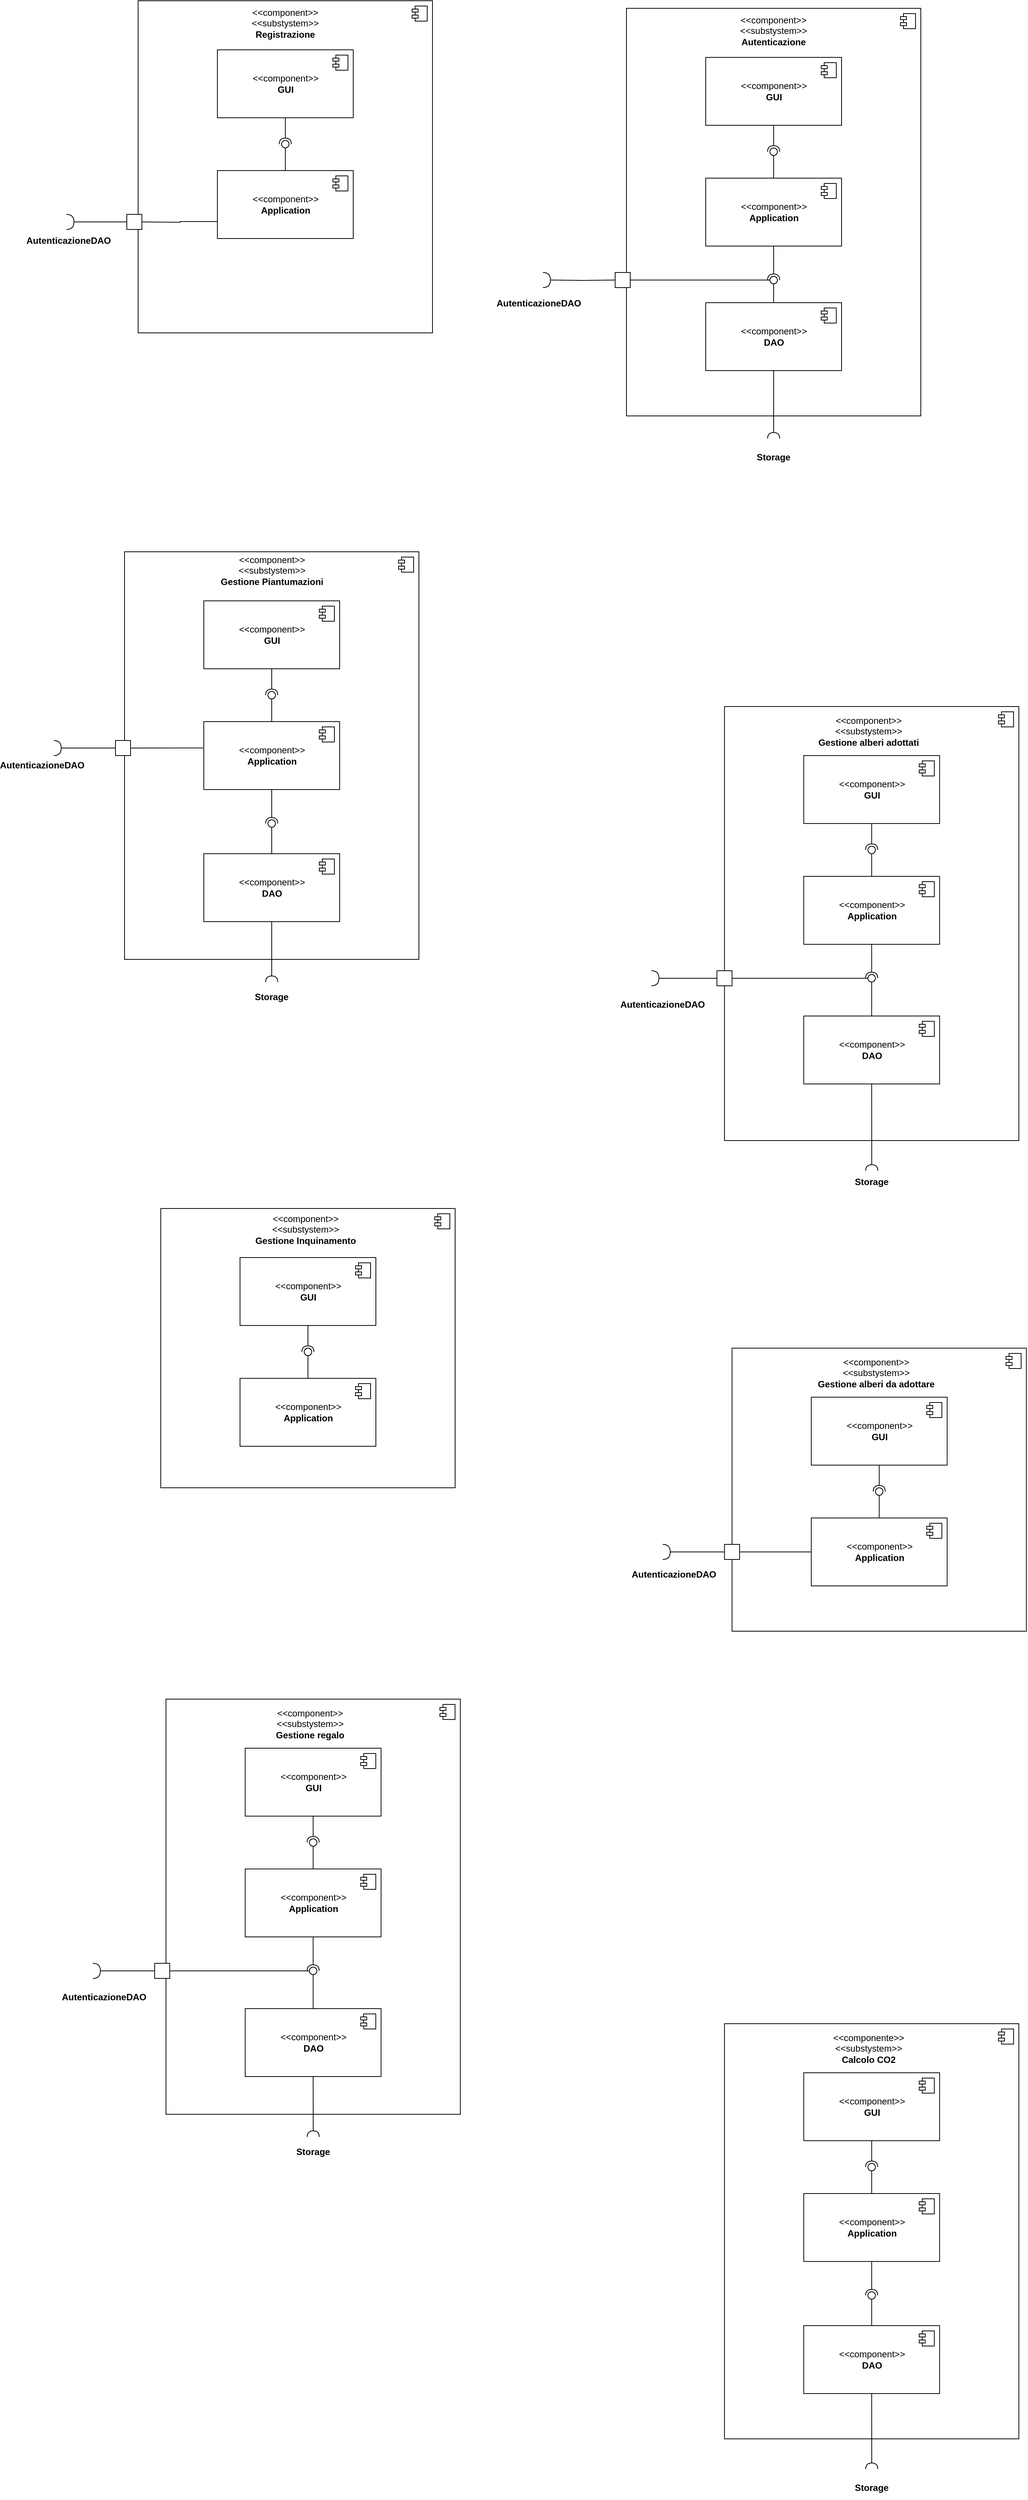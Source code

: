 <mxfile version="20.6.0" type="device"><diagram id="jRHKDN_sa1RsxJFxWBkR" name="Pagina-1"><mxGraphModel dx="1449" dy="712" grid="1" gridSize="10" guides="1" tooltips="1" connect="1" arrows="1" fold="1" page="1" pageScale="1" pageWidth="2000" pageHeight="2000" math="0" shadow="0"><root><mxCell id="0"/><mxCell id="1" parent="0"/><mxCell id="9nri_1EMAzKBlqPAr57F-22" value="" style="html=1;dropTarget=0;" parent="1" vertex="1"><mxGeometry x="610" y="190" width="390" height="440" as="geometry"/></mxCell><mxCell id="9nri_1EMAzKBlqPAr57F-23" value="" style="shape=module;jettyWidth=8;jettyHeight=4;" parent="9nri_1EMAzKBlqPAr57F-22" vertex="1"><mxGeometry x="1" width="20" height="20" relative="1" as="geometry"><mxPoint x="-27" y="7" as="offset"/></mxGeometry></mxCell><mxCell id="9nri_1EMAzKBlqPAr57F-13" value="&amp;lt;&amp;lt;component&amp;gt;&amp;gt;&lt;br&gt;&lt;b&gt;GUI&lt;/b&gt;" style="html=1;dropTarget=0;" parent="1" vertex="1"><mxGeometry x="715" y="255" width="180" height="90" as="geometry"/></mxCell><mxCell id="9nri_1EMAzKBlqPAr57F-14" value="" style="shape=module;jettyWidth=8;jettyHeight=4;" parent="9nri_1EMAzKBlqPAr57F-13" vertex="1"><mxGeometry x="1" width="20" height="20" relative="1" as="geometry"><mxPoint x="-27" y="7" as="offset"/></mxGeometry></mxCell><mxCell id="9nri_1EMAzKBlqPAr57F-45" style="edgeStyle=orthogonalEdgeStyle;rounded=0;orthogonalLoop=1;jettySize=auto;html=1;exitX=0;exitY=0.75;exitDx=0;exitDy=0;endArrow=none;endFill=0;" parent="1" source="9nri_1EMAzKBlqPAr57F-15" edge="1"><mxGeometry relative="1" as="geometry"><mxPoint x="615" y="483" as="targetPoint"/></mxGeometry></mxCell><mxCell id="9nri_1EMAzKBlqPAr57F-15" value="&amp;lt;&amp;lt;component&amp;gt;&amp;gt;&lt;br&gt;&lt;b&gt;Application&lt;/b&gt;" style="html=1;dropTarget=0;" parent="1" vertex="1"><mxGeometry x="715" y="415" width="180" height="90" as="geometry"/></mxCell><mxCell id="9nri_1EMAzKBlqPAr57F-16" value="" style="shape=module;jettyWidth=8;jettyHeight=4;" parent="9nri_1EMAzKBlqPAr57F-15" vertex="1"><mxGeometry x="1" width="20" height="20" relative="1" as="geometry"><mxPoint x="-27" y="7" as="offset"/></mxGeometry></mxCell><mxCell id="9nri_1EMAzKBlqPAr57F-24" value="&amp;lt;&amp;lt;component&amp;gt;&amp;gt;&lt;br&gt;&amp;lt;&amp;lt;substystem&amp;gt;&amp;gt;&lt;br&gt;&lt;b&gt;Registrazione&lt;/b&gt;" style="text;html=1;strokeColor=none;fillColor=none;align=center;verticalAlign=middle;whiteSpace=wrap;rounded=0;" parent="1" vertex="1"><mxGeometry x="775" y="205" width="60" height="30" as="geometry"/></mxCell><mxCell id="9nri_1EMAzKBlqPAr57F-39" value="" style="rounded=0;orthogonalLoop=1;jettySize=auto;html=1;endArrow=none;endFill=0;sketch=0;sourcePerimeterSpacing=0;targetPerimeterSpacing=0;exitX=0.5;exitY=0;exitDx=0;exitDy=0;" parent="1" source="9nri_1EMAzKBlqPAr57F-15" target="9nri_1EMAzKBlqPAr57F-41" edge="1"><mxGeometry relative="1" as="geometry"><mxPoint x="785" y="380" as="sourcePoint"/></mxGeometry></mxCell><mxCell id="9nri_1EMAzKBlqPAr57F-40" value="" style="rounded=0;orthogonalLoop=1;jettySize=auto;html=1;endArrow=halfCircle;endFill=0;entryX=0.5;entryY=0.5;endSize=6;strokeWidth=1;sketch=0;exitX=0.5;exitY=1;exitDx=0;exitDy=0;" parent="1" source="9nri_1EMAzKBlqPAr57F-13" target="9nri_1EMAzKBlqPAr57F-41" edge="1"><mxGeometry relative="1" as="geometry"><mxPoint x="825" y="380" as="sourcePoint"/></mxGeometry></mxCell><mxCell id="9nri_1EMAzKBlqPAr57F-41" value="" style="ellipse;whiteSpace=wrap;html=1;align=center;aspect=fixed;resizable=0;points=[];outlineConnect=0;sketch=0;" parent="1" vertex="1"><mxGeometry x="800" y="375" width="10" height="10" as="geometry"/></mxCell><mxCell id="9nri_1EMAzKBlqPAr57F-46" value="" style="whiteSpace=wrap;html=1;aspect=fixed;" parent="1" vertex="1"><mxGeometry x="595" y="473" width="20" height="20" as="geometry"/></mxCell><mxCell id="9nri_1EMAzKBlqPAr57F-48" style="edgeStyle=orthogonalEdgeStyle;rounded=0;orthogonalLoop=1;jettySize=auto;html=1;exitX=1;exitY=0.5;exitDx=0;exitDy=0;exitPerimeter=0;entryX=0;entryY=0.5;entryDx=0;entryDy=0;endArrow=none;endFill=0;" parent="1" source="9nri_1EMAzKBlqPAr57F-47" target="9nri_1EMAzKBlqPAr57F-46" edge="1"><mxGeometry relative="1" as="geometry"/></mxCell><mxCell id="9nri_1EMAzKBlqPAr57F-47" value="" style="shape=requiredInterface;html=1;verticalLabelPosition=bottom;sketch=0;" parent="1" vertex="1"><mxGeometry x="515" y="473" width="10" height="20" as="geometry"/></mxCell><mxCell id="9nri_1EMAzKBlqPAr57F-49" value="&lt;b&gt;AutenticazioneDAO&lt;/b&gt;" style="text;html=1;strokeColor=none;fillColor=none;align=center;verticalAlign=middle;whiteSpace=wrap;rounded=0;" parent="1" vertex="1"><mxGeometry x="503" y="493" width="30" height="30" as="geometry"/></mxCell><mxCell id="9nri_1EMAzKBlqPAr57F-50" value="" style="html=1;dropTarget=0;" parent="1" vertex="1"><mxGeometry x="1257" y="200" width="390" height="540" as="geometry"/></mxCell><mxCell id="9nri_1EMAzKBlqPAr57F-51" value="" style="shape=module;jettyWidth=8;jettyHeight=4;" parent="9nri_1EMAzKBlqPAr57F-50" vertex="1"><mxGeometry x="1" width="20" height="20" relative="1" as="geometry"><mxPoint x="-27" y="7" as="offset"/></mxGeometry></mxCell><mxCell id="9nri_1EMAzKBlqPAr57F-52" value="&amp;lt;&amp;lt;component&amp;gt;&amp;gt;&lt;br&gt;&lt;b&gt;GUI&lt;/b&gt;" style="html=1;dropTarget=0;" parent="1" vertex="1"><mxGeometry x="1362" y="265" width="180" height="90" as="geometry"/></mxCell><mxCell id="9nri_1EMAzKBlqPAr57F-53" value="" style="shape=module;jettyWidth=8;jettyHeight=4;" parent="9nri_1EMAzKBlqPAr57F-52" vertex="1"><mxGeometry x="1" width="20" height="20" relative="1" as="geometry"><mxPoint x="-27" y="7" as="offset"/></mxGeometry></mxCell><mxCell id="9nri_1EMAzKBlqPAr57F-55" value="&amp;lt;&amp;lt;component&amp;gt;&amp;gt;&lt;br&gt;&lt;b&gt;Application&lt;/b&gt;" style="html=1;dropTarget=0;" parent="1" vertex="1"><mxGeometry x="1362" y="425" width="180" height="90" as="geometry"/></mxCell><mxCell id="9nri_1EMAzKBlqPAr57F-56" value="" style="shape=module;jettyWidth=8;jettyHeight=4;" parent="9nri_1EMAzKBlqPAr57F-55" vertex="1"><mxGeometry x="1" width="20" height="20" relative="1" as="geometry"><mxPoint x="-27" y="7" as="offset"/></mxGeometry></mxCell><mxCell id="9nri_1EMAzKBlqPAr57F-59" value="&amp;lt;&amp;lt;component&amp;gt;&amp;gt;&lt;br&gt;&amp;lt;&amp;lt;substystem&amp;gt;&amp;gt;&lt;br&gt;&lt;b&gt;Autenticazione&lt;/b&gt;" style="text;html=1;strokeColor=none;fillColor=none;align=center;verticalAlign=middle;whiteSpace=wrap;rounded=0;" parent="1" vertex="1"><mxGeometry x="1422" y="215" width="60" height="30" as="geometry"/></mxCell><mxCell id="9nri_1EMAzKBlqPAr57F-60" value="" style="rounded=0;orthogonalLoop=1;jettySize=auto;html=1;endArrow=none;endFill=0;sketch=0;sourcePerimeterSpacing=0;targetPerimeterSpacing=0;exitX=0.5;exitY=0;exitDx=0;exitDy=0;" parent="1" source="9nri_1EMAzKBlqPAr57F-55" target="9nri_1EMAzKBlqPAr57F-62" edge="1"><mxGeometry relative="1" as="geometry"><mxPoint x="1432" y="390" as="sourcePoint"/></mxGeometry></mxCell><mxCell id="9nri_1EMAzKBlqPAr57F-61" value="" style="rounded=0;orthogonalLoop=1;jettySize=auto;html=1;endArrow=halfCircle;endFill=0;entryX=0.5;entryY=0.5;endSize=6;strokeWidth=1;sketch=0;exitX=0.5;exitY=1;exitDx=0;exitDy=0;" parent="1" source="9nri_1EMAzKBlqPAr57F-52" target="9nri_1EMAzKBlqPAr57F-62" edge="1"><mxGeometry relative="1" as="geometry"><mxPoint x="1472" y="390" as="sourcePoint"/></mxGeometry></mxCell><mxCell id="9nri_1EMAzKBlqPAr57F-62" value="" style="ellipse;whiteSpace=wrap;html=1;align=center;aspect=fixed;resizable=0;points=[];outlineConnect=0;sketch=0;" parent="1" vertex="1"><mxGeometry x="1447" y="385" width="10" height="10" as="geometry"/></mxCell><mxCell id="9nri_1EMAzKBlqPAr57F-63" value="" style="rounded=0;orthogonalLoop=1;jettySize=auto;html=1;endArrow=none;endFill=0;sketch=0;sourcePerimeterSpacing=0;targetPerimeterSpacing=0;exitX=0.5;exitY=0;exitDx=0;exitDy=0;" parent="1" target="9nri_1EMAzKBlqPAr57F-65" edge="1"><mxGeometry relative="1" as="geometry"><mxPoint x="1452" y="595" as="sourcePoint"/></mxGeometry></mxCell><mxCell id="9nri_1EMAzKBlqPAr57F-64" value="" style="rounded=0;orthogonalLoop=1;jettySize=auto;html=1;endArrow=halfCircle;endFill=0;entryX=0.5;entryY=0.5;endSize=6;strokeWidth=1;sketch=0;exitX=0.5;exitY=1;exitDx=0;exitDy=0;" parent="1" source="9nri_1EMAzKBlqPAr57F-55" target="9nri_1EMAzKBlqPAr57F-65" edge="1"><mxGeometry relative="1" as="geometry"><mxPoint x="1472" y="560" as="sourcePoint"/></mxGeometry></mxCell><mxCell id="9nri_1EMAzKBlqPAr57F-66" value="" style="whiteSpace=wrap;html=1;aspect=fixed;" parent="1" vertex="1"><mxGeometry x="1242" y="550" width="20" height="20" as="geometry"/></mxCell><mxCell id="9nri_1EMAzKBlqPAr57F-67" style="edgeStyle=orthogonalEdgeStyle;rounded=0;orthogonalLoop=1;jettySize=auto;html=1;exitX=1;exitY=0.5;exitDx=0;exitDy=0;entryX=0;entryY=0.5;entryDx=0;entryDy=0;endArrow=none;endFill=0;" parent="1" target="9nri_1EMAzKBlqPAr57F-66" edge="1"><mxGeometry relative="1" as="geometry"><mxPoint x="1156.25" y="560" as="sourcePoint"/></mxGeometry></mxCell><mxCell id="9nri_1EMAzKBlqPAr57F-69" value="&lt;b&gt;AutenticazioneDAO&lt;/b&gt;" style="text;html=1;strokeColor=none;fillColor=none;align=center;verticalAlign=middle;whiteSpace=wrap;rounded=0;" parent="1" vertex="1"><mxGeometry x="1126.25" y="576.25" width="30" height="30" as="geometry"/></mxCell><mxCell id="9nri_1EMAzKBlqPAr57F-110" value="&amp;lt;&amp;lt;component&amp;gt;&amp;gt;&lt;br&gt;&lt;b&gt;DAO&lt;/b&gt;" style="html=1;dropTarget=0;" parent="1" vertex="1"><mxGeometry x="1362" y="590" width="180" height="90" as="geometry"/></mxCell><mxCell id="9nri_1EMAzKBlqPAr57F-111" value="" style="shape=module;jettyWidth=8;jettyHeight=4;" parent="9nri_1EMAzKBlqPAr57F-110" vertex="1"><mxGeometry x="1" width="20" height="20" relative="1" as="geometry"><mxPoint x="-27" y="7" as="offset"/></mxGeometry></mxCell><mxCell id="9nri_1EMAzKBlqPAr57F-120" value="" style="endArrow=none;html=1;rounded=0;exitX=1;exitY=0.5;exitDx=0;exitDy=0;" parent="1" source="9nri_1EMAzKBlqPAr57F-66" edge="1"><mxGeometry width="50" height="50" relative="1" as="geometry"><mxPoint x="1320" y="600" as="sourcePoint"/><mxPoint x="1450" y="560" as="targetPoint"/></mxGeometry></mxCell><mxCell id="9nri_1EMAzKBlqPAr57F-65" value="" style="ellipse;whiteSpace=wrap;html=1;align=center;aspect=fixed;resizable=0;points=[];outlineConnect=0;sketch=0;" parent="1" vertex="1"><mxGeometry x="1447" y="555" width="10" height="10" as="geometry"/></mxCell><mxCell id="9nri_1EMAzKBlqPAr57F-125" value="" style="rounded=0;orthogonalLoop=1;jettySize=auto;html=1;endArrow=halfCircle;endFill=0;endSize=6;strokeWidth=1;sketch=0;exitX=0.5;exitY=1;exitDx=0;exitDy=0;" parent="1" source="9nri_1EMAzKBlqPAr57F-110" edge="1"><mxGeometry relative="1" as="geometry"><mxPoint x="1457" y="960" as="sourcePoint"/><mxPoint x="1452" y="770" as="targetPoint"/></mxGeometry></mxCell><mxCell id="9nri_1EMAzKBlqPAr57F-127" value="&lt;b&gt;Storage&lt;/b&gt;" style="text;html=1;strokeColor=none;fillColor=none;align=center;verticalAlign=middle;whiteSpace=wrap;rounded=0;" parent="1" vertex="1"><mxGeometry x="1422" y="780" width="60" height="30" as="geometry"/></mxCell><mxCell id="9nri_1EMAzKBlqPAr57F-149" value="" style="html=1;dropTarget=0;" parent="1" vertex="1"><mxGeometry x="592" y="920" width="390" height="540" as="geometry"/></mxCell><mxCell id="9nri_1EMAzKBlqPAr57F-150" value="" style="shape=module;jettyWidth=8;jettyHeight=4;" parent="9nri_1EMAzKBlqPAr57F-149" vertex="1"><mxGeometry x="1" width="20" height="20" relative="1" as="geometry"><mxPoint x="-27" y="7" as="offset"/></mxGeometry></mxCell><mxCell id="9nri_1EMAzKBlqPAr57F-151" value="&amp;lt;&amp;lt;component&amp;gt;&amp;gt;&lt;br&gt;&lt;b&gt;GUI&lt;/b&gt;" style="html=1;dropTarget=0;" parent="1" vertex="1"><mxGeometry x="697" y="985" width="180" height="90" as="geometry"/></mxCell><mxCell id="9nri_1EMAzKBlqPAr57F-152" value="" style="shape=module;jettyWidth=8;jettyHeight=4;" parent="9nri_1EMAzKBlqPAr57F-151" vertex="1"><mxGeometry x="1" width="20" height="20" relative="1" as="geometry"><mxPoint x="-27" y="7" as="offset"/></mxGeometry></mxCell><mxCell id="9nri_1EMAzKBlqPAr57F-153" value="&amp;lt;&amp;lt;component&amp;gt;&amp;gt;&lt;br&gt;&lt;b&gt;Application&lt;/b&gt;" style="html=1;dropTarget=0;" parent="1" vertex="1"><mxGeometry x="697" y="1145" width="180" height="90" as="geometry"/></mxCell><mxCell id="9nri_1EMAzKBlqPAr57F-154" value="" style="shape=module;jettyWidth=8;jettyHeight=4;" parent="9nri_1EMAzKBlqPAr57F-153" vertex="1"><mxGeometry x="1" width="20" height="20" relative="1" as="geometry"><mxPoint x="-27" y="7" as="offset"/></mxGeometry></mxCell><mxCell id="9nri_1EMAzKBlqPAr57F-157" value="&amp;lt;&amp;lt;component&amp;gt;&amp;gt;&lt;br&gt;&amp;lt;&amp;lt;substystem&amp;gt;&amp;gt;&lt;br&gt;&lt;b&gt;Gestione Piantumazioni&lt;/b&gt;" style="text;html=1;strokeColor=none;fillColor=none;align=center;verticalAlign=middle;whiteSpace=wrap;rounded=0;" parent="1" vertex="1"><mxGeometry x="710.5" y="930" width="153" height="30" as="geometry"/></mxCell><mxCell id="9nri_1EMAzKBlqPAr57F-158" value="" style="rounded=0;orthogonalLoop=1;jettySize=auto;html=1;endArrow=none;endFill=0;sketch=0;sourcePerimeterSpacing=0;targetPerimeterSpacing=0;exitX=0.5;exitY=0;exitDx=0;exitDy=0;" parent="1" source="9nri_1EMAzKBlqPAr57F-153" target="9nri_1EMAzKBlqPAr57F-160" edge="1"><mxGeometry relative="1" as="geometry"><mxPoint x="767" y="1110" as="sourcePoint"/></mxGeometry></mxCell><mxCell id="9nri_1EMAzKBlqPAr57F-159" value="" style="rounded=0;orthogonalLoop=1;jettySize=auto;html=1;endArrow=halfCircle;endFill=0;entryX=0.5;entryY=0.5;endSize=6;strokeWidth=1;sketch=0;exitX=0.5;exitY=1;exitDx=0;exitDy=0;" parent="1" source="9nri_1EMAzKBlqPAr57F-151" target="9nri_1EMAzKBlqPAr57F-160" edge="1"><mxGeometry relative="1" as="geometry"><mxPoint x="807" y="1110" as="sourcePoint"/></mxGeometry></mxCell><mxCell id="9nri_1EMAzKBlqPAr57F-160" value="" style="ellipse;whiteSpace=wrap;html=1;align=center;aspect=fixed;resizable=0;points=[];outlineConnect=0;sketch=0;" parent="1" vertex="1"><mxGeometry x="782" y="1105" width="10" height="10" as="geometry"/></mxCell><mxCell id="9nri_1EMAzKBlqPAr57F-161" value="" style="rounded=0;orthogonalLoop=1;jettySize=auto;html=1;endArrow=none;endFill=0;sketch=0;sourcePerimeterSpacing=0;targetPerimeterSpacing=0;exitX=0.5;exitY=0;exitDx=0;exitDy=0;" parent="1" source="9nri_1EMAzKBlqPAr57F-166" target="9nri_1EMAzKBlqPAr57F-173" edge="1"><mxGeometry relative="1" as="geometry"><mxPoint x="787" y="1315" as="sourcePoint"/></mxGeometry></mxCell><mxCell id="9nri_1EMAzKBlqPAr57F-162" value="" style="rounded=0;orthogonalLoop=1;jettySize=auto;html=1;endArrow=halfCircle;endFill=0;entryX=0.5;entryY=0.5;endSize=6;strokeWidth=1;sketch=0;exitX=0.5;exitY=1;exitDx=0;exitDy=0;" parent="1" source="9nri_1EMAzKBlqPAr57F-153" target="9nri_1EMAzKBlqPAr57F-173" edge="1"><mxGeometry relative="1" as="geometry"><mxPoint x="807" y="1280" as="sourcePoint"/><Array as="points"><mxPoint x="787" y="1270"/></Array></mxGeometry></mxCell><mxCell id="9nri_1EMAzKBlqPAr57F-163" value="" style="whiteSpace=wrap;html=1;aspect=fixed;" parent="1" vertex="1"><mxGeometry x="580" y="1170" width="20" height="20" as="geometry"/></mxCell><mxCell id="9nri_1EMAzKBlqPAr57F-165" value="&lt;b&gt;AutenticazioneDAO&lt;/b&gt;" style="text;html=1;strokeColor=none;fillColor=none;align=center;verticalAlign=middle;whiteSpace=wrap;rounded=0;" parent="1" vertex="1"><mxGeometry x="468.13" y="1188.12" width="30" height="30" as="geometry"/></mxCell><mxCell id="9nri_1EMAzKBlqPAr57F-166" value="&amp;lt;&amp;lt;component&amp;gt;&amp;gt;&lt;br&gt;&lt;b&gt;DAO&lt;/b&gt;" style="html=1;dropTarget=0;" parent="1" vertex="1"><mxGeometry x="697" y="1320" width="180" height="90" as="geometry"/></mxCell><mxCell id="9nri_1EMAzKBlqPAr57F-167" value="" style="shape=module;jettyWidth=8;jettyHeight=4;" parent="9nri_1EMAzKBlqPAr57F-166" vertex="1"><mxGeometry x="1" width="20" height="20" relative="1" as="geometry"><mxPoint x="-27" y="7" as="offset"/></mxGeometry></mxCell><mxCell id="9nri_1EMAzKBlqPAr57F-172" value="" style="endArrow=none;html=1;rounded=0;exitX=1;exitY=0.5;exitDx=0;exitDy=0;entryX=-0.005;entryY=0.387;entryDx=0;entryDy=0;entryPerimeter=0;" parent="1" source="9nri_1EMAzKBlqPAr57F-163" target="9nri_1EMAzKBlqPAr57F-153" edge="1"><mxGeometry width="50" height="50" relative="1" as="geometry"><mxPoint x="655" y="1320" as="sourcePoint"/><mxPoint x="690" y="1180" as="targetPoint"/></mxGeometry></mxCell><mxCell id="9nri_1EMAzKBlqPAr57F-173" value="" style="ellipse;whiteSpace=wrap;html=1;align=center;aspect=fixed;resizable=0;points=[];outlineConnect=0;sketch=0;" parent="1" vertex="1"><mxGeometry x="782" y="1275" width="10" height="10" as="geometry"/></mxCell><mxCell id="U6Eb1GQtCSdpU5AHk_JY-3" value="" style="rounded=0;orthogonalLoop=1;jettySize=auto;html=1;endArrow=halfCircle;endFill=0;endSize=6;strokeWidth=1;sketch=0;exitX=0.5;exitY=1;exitDx=0;exitDy=0;" parent="1" edge="1" source="9nri_1EMAzKBlqPAr57F-166"><mxGeometry relative="1" as="geometry"><mxPoint x="787" y="1640" as="sourcePoint"/><mxPoint x="787" y="1490" as="targetPoint"/></mxGeometry></mxCell><mxCell id="U6Eb1GQtCSdpU5AHk_JY-4" value="&lt;b&gt;Storage&lt;/b&gt;" style="text;html=1;strokeColor=none;fillColor=none;align=center;verticalAlign=middle;whiteSpace=wrap;rounded=0;" parent="1" vertex="1"><mxGeometry x="757" y="1495" width="60" height="30" as="geometry"/></mxCell><mxCell id="U6Eb1GQtCSdpU5AHk_JY-34" value="" style="html=1;dropTarget=0;" parent="1" vertex="1"><mxGeometry x="640" y="1790" width="390" height="370" as="geometry"/></mxCell><mxCell id="U6Eb1GQtCSdpU5AHk_JY-35" value="" style="shape=module;jettyWidth=8;jettyHeight=4;" parent="U6Eb1GQtCSdpU5AHk_JY-34" vertex="1"><mxGeometry x="1" width="20" height="20" relative="1" as="geometry"><mxPoint x="-27" y="7" as="offset"/></mxGeometry></mxCell><mxCell id="U6Eb1GQtCSdpU5AHk_JY-36" value="&amp;lt;&amp;lt;component&amp;gt;&amp;gt;&lt;br&gt;&lt;b&gt;GUI&lt;/b&gt;" style="html=1;dropTarget=0;" parent="1" vertex="1"><mxGeometry x="745" y="1855" width="180" height="90" as="geometry"/></mxCell><mxCell id="U6Eb1GQtCSdpU5AHk_JY-37" value="" style="shape=module;jettyWidth=8;jettyHeight=4;" parent="U6Eb1GQtCSdpU5AHk_JY-36" vertex="1"><mxGeometry x="1" width="20" height="20" relative="1" as="geometry"><mxPoint x="-27" y="7" as="offset"/></mxGeometry></mxCell><mxCell id="U6Eb1GQtCSdpU5AHk_JY-39" value="&amp;lt;&amp;lt;component&amp;gt;&amp;gt;&lt;br&gt;&lt;b&gt;Application&lt;/b&gt;" style="html=1;dropTarget=0;" parent="1" vertex="1"><mxGeometry x="745" y="2015" width="180" height="90" as="geometry"/></mxCell><mxCell id="U6Eb1GQtCSdpU5AHk_JY-40" value="" style="shape=module;jettyWidth=8;jettyHeight=4;" parent="U6Eb1GQtCSdpU5AHk_JY-39" vertex="1"><mxGeometry x="1" width="20" height="20" relative="1" as="geometry"><mxPoint x="-27" y="7" as="offset"/></mxGeometry></mxCell><mxCell id="U6Eb1GQtCSdpU5AHk_JY-43" value="&amp;lt;&amp;lt;component&amp;gt;&amp;gt;&lt;br&gt;&amp;lt;&amp;lt;substystem&amp;gt;&amp;gt;&lt;br&gt;&lt;b&gt;Gestione Inquinamento&lt;/b&gt;" style="text;html=1;strokeColor=none;fillColor=none;align=center;verticalAlign=middle;whiteSpace=wrap;rounded=0;" parent="1" vertex="1"><mxGeometry x="757" y="1805" width="150" height="25" as="geometry"/></mxCell><mxCell id="U6Eb1GQtCSdpU5AHk_JY-44" value="" style="rounded=0;orthogonalLoop=1;jettySize=auto;html=1;endArrow=none;endFill=0;sketch=0;sourcePerimeterSpacing=0;targetPerimeterSpacing=0;exitX=0.5;exitY=0;exitDx=0;exitDy=0;" parent="1" source="U6Eb1GQtCSdpU5AHk_JY-39" target="U6Eb1GQtCSdpU5AHk_JY-46" edge="1"><mxGeometry relative="1" as="geometry"><mxPoint x="815" y="1980" as="sourcePoint"/></mxGeometry></mxCell><mxCell id="U6Eb1GQtCSdpU5AHk_JY-45" value="" style="rounded=0;orthogonalLoop=1;jettySize=auto;html=1;endArrow=halfCircle;endFill=0;entryX=0.5;entryY=0.5;endSize=6;strokeWidth=1;sketch=0;exitX=0.5;exitY=1;exitDx=0;exitDy=0;" parent="1" source="U6Eb1GQtCSdpU5AHk_JY-36" target="U6Eb1GQtCSdpU5AHk_JY-46" edge="1"><mxGeometry relative="1" as="geometry"><mxPoint x="855" y="1980" as="sourcePoint"/></mxGeometry></mxCell><mxCell id="U6Eb1GQtCSdpU5AHk_JY-46" value="" style="ellipse;whiteSpace=wrap;html=1;align=center;aspect=fixed;resizable=0;points=[];outlineConnect=0;sketch=0;" parent="1" vertex="1"><mxGeometry x="830" y="1975" width="10" height="10" as="geometry"/></mxCell><mxCell id="U6Eb1GQtCSdpU5AHk_JY-75" value="" style="html=1;dropTarget=0;" parent="1" vertex="1"><mxGeometry x="1386.87" y="1125" width="390" height="575" as="geometry"/></mxCell><mxCell id="U6Eb1GQtCSdpU5AHk_JY-76" value="" style="shape=module;jettyWidth=8;jettyHeight=4;" parent="U6Eb1GQtCSdpU5AHk_JY-75" vertex="1"><mxGeometry x="1" width="20" height="20" relative="1" as="geometry"><mxPoint x="-27" y="7" as="offset"/></mxGeometry></mxCell><mxCell id="U6Eb1GQtCSdpU5AHk_JY-77" value="&amp;lt;&amp;lt;component&amp;gt;&amp;gt;&lt;br&gt;&lt;b&gt;GUI&lt;/b&gt;" style="html=1;dropTarget=0;" parent="1" vertex="1"><mxGeometry x="1491.87" y="1190" width="180" height="90" as="geometry"/></mxCell><mxCell id="U6Eb1GQtCSdpU5AHk_JY-78" value="" style="shape=module;jettyWidth=8;jettyHeight=4;" parent="U6Eb1GQtCSdpU5AHk_JY-77" vertex="1"><mxGeometry x="1" width="20" height="20" relative="1" as="geometry"><mxPoint x="-27" y="7" as="offset"/></mxGeometry></mxCell><mxCell id="U6Eb1GQtCSdpU5AHk_JY-79" value="&amp;lt;&amp;lt;component&amp;gt;&amp;gt;&lt;br&gt;&lt;b&gt;Application&lt;/b&gt;" style="html=1;dropTarget=0;" parent="1" vertex="1"><mxGeometry x="1491.87" y="1350" width="180" height="90" as="geometry"/></mxCell><mxCell id="U6Eb1GQtCSdpU5AHk_JY-80" value="" style="shape=module;jettyWidth=8;jettyHeight=4;" parent="U6Eb1GQtCSdpU5AHk_JY-79" vertex="1"><mxGeometry x="1" width="20" height="20" relative="1" as="geometry"><mxPoint x="-27" y="7" as="offset"/></mxGeometry></mxCell><mxCell id="U6Eb1GQtCSdpU5AHk_JY-83" value="&amp;lt;&amp;lt;component&amp;gt;&amp;gt;&lt;br&gt;&amp;lt;&amp;lt;substystem&amp;gt;&amp;gt;&lt;br&gt;&lt;b&gt;Gestione alberi adottati&lt;/b&gt;" style="text;html=1;strokeColor=none;fillColor=none;align=center;verticalAlign=middle;whiteSpace=wrap;rounded=0;" parent="1" vertex="1"><mxGeometry x="1491.87" y="1145" width="172.25" height="25" as="geometry"/></mxCell><mxCell id="U6Eb1GQtCSdpU5AHk_JY-84" value="" style="rounded=0;orthogonalLoop=1;jettySize=auto;html=1;endArrow=none;endFill=0;sketch=0;sourcePerimeterSpacing=0;targetPerimeterSpacing=0;exitX=0.5;exitY=0;exitDx=0;exitDy=0;" parent="1" source="U6Eb1GQtCSdpU5AHk_JY-79" target="U6Eb1GQtCSdpU5AHk_JY-86" edge="1"><mxGeometry relative="1" as="geometry"><mxPoint x="1561.87" y="1315" as="sourcePoint"/></mxGeometry></mxCell><mxCell id="U6Eb1GQtCSdpU5AHk_JY-85" value="" style="rounded=0;orthogonalLoop=1;jettySize=auto;html=1;endArrow=halfCircle;endFill=0;entryX=0.5;entryY=0.5;endSize=6;strokeWidth=1;sketch=0;exitX=0.5;exitY=1;exitDx=0;exitDy=0;" parent="1" source="U6Eb1GQtCSdpU5AHk_JY-77" target="U6Eb1GQtCSdpU5AHk_JY-86" edge="1"><mxGeometry relative="1" as="geometry"><mxPoint x="1601.87" y="1315" as="sourcePoint"/></mxGeometry></mxCell><mxCell id="U6Eb1GQtCSdpU5AHk_JY-86" value="" style="ellipse;whiteSpace=wrap;html=1;align=center;aspect=fixed;resizable=0;points=[];outlineConnect=0;sketch=0;" parent="1" vertex="1"><mxGeometry x="1576.87" y="1310" width="10" height="10" as="geometry"/></mxCell><mxCell id="U6Eb1GQtCSdpU5AHk_JY-87" value="" style="rounded=0;orthogonalLoop=1;jettySize=auto;html=1;endArrow=none;endFill=0;sketch=0;sourcePerimeterSpacing=0;targetPerimeterSpacing=0;exitX=0.5;exitY=0;exitDx=0;exitDy=0;" parent="1" source="U6Eb1GQtCSdpU5AHk_JY-92" target="U6Eb1GQtCSdpU5AHk_JY-99" edge="1"><mxGeometry relative="1" as="geometry"><mxPoint x="1581.87" y="1520" as="sourcePoint"/></mxGeometry></mxCell><mxCell id="U6Eb1GQtCSdpU5AHk_JY-88" value="" style="rounded=0;orthogonalLoop=1;jettySize=auto;html=1;endArrow=halfCircle;endFill=0;entryX=0.5;entryY=0.5;endSize=6;strokeWidth=1;sketch=0;exitX=0.5;exitY=1;exitDx=0;exitDy=0;" parent="1" source="U6Eb1GQtCSdpU5AHk_JY-79" target="U6Eb1GQtCSdpU5AHk_JY-99" edge="1"><mxGeometry relative="1" as="geometry"><mxPoint x="1601.87" y="1485" as="sourcePoint"/></mxGeometry></mxCell><mxCell id="U6Eb1GQtCSdpU5AHk_JY-89" value="" style="whiteSpace=wrap;html=1;aspect=fixed;" parent="1" vertex="1"><mxGeometry x="1376.87" y="1475" width="20" height="20" as="geometry"/></mxCell><mxCell id="U6Eb1GQtCSdpU5AHk_JY-91" value="&lt;b&gt;AutenticazioneDAO&lt;/b&gt;" style="text;html=1;strokeColor=none;fillColor=none;align=center;verticalAlign=middle;whiteSpace=wrap;rounded=0;" parent="1" vertex="1"><mxGeometry x="1290" y="1505" width="30" height="30" as="geometry"/></mxCell><mxCell id="U6Eb1GQtCSdpU5AHk_JY-92" value="&amp;lt;&amp;lt;component&amp;gt;&amp;gt;&lt;br&gt;&lt;b&gt;DAO&lt;/b&gt;" style="html=1;dropTarget=0;" parent="1" vertex="1"><mxGeometry x="1491.87" y="1535" width="180" height="90" as="geometry"/></mxCell><mxCell id="U6Eb1GQtCSdpU5AHk_JY-93" value="" style="shape=module;jettyWidth=8;jettyHeight=4;" parent="U6Eb1GQtCSdpU5AHk_JY-92" vertex="1"><mxGeometry x="1" width="20" height="20" relative="1" as="geometry"><mxPoint x="-27" y="7" as="offset"/></mxGeometry></mxCell><mxCell id="U6Eb1GQtCSdpU5AHk_JY-98" value="" style="endArrow=none;html=1;rounded=0;exitX=1;exitY=0.5;exitDx=0;exitDy=0;" parent="1" source="U6Eb1GQtCSdpU5AHk_JY-89" edge="1"><mxGeometry width="50" height="50" relative="1" as="geometry"><mxPoint x="1449.87" y="1525" as="sourcePoint"/><mxPoint x="1579.87" y="1485" as="targetPoint"/></mxGeometry></mxCell><mxCell id="U6Eb1GQtCSdpU5AHk_JY-99" value="" style="ellipse;whiteSpace=wrap;html=1;align=center;aspect=fixed;resizable=0;points=[];outlineConnect=0;sketch=0;" parent="1" vertex="1"><mxGeometry x="1576.87" y="1480" width="10" height="10" as="geometry"/></mxCell><mxCell id="U6Eb1GQtCSdpU5AHk_JY-100" value="" style="rounded=0;orthogonalLoop=1;jettySize=auto;html=1;endArrow=halfCircle;endFill=0;endSize=6;strokeWidth=1;sketch=0;exitX=0.5;exitY=1;exitDx=0;exitDy=0;" parent="1" source="U6Eb1GQtCSdpU5AHk_JY-92" edge="1"><mxGeometry relative="1" as="geometry"><mxPoint x="1586.87" y="1885" as="sourcePoint"/><mxPoint x="1582" y="1740" as="targetPoint"/></mxGeometry></mxCell><mxCell id="U6Eb1GQtCSdpU5AHk_JY-101" value="&lt;b&gt;Storage&lt;/b&gt;" style="text;html=1;strokeColor=none;fillColor=none;align=center;verticalAlign=middle;whiteSpace=wrap;rounded=0;" parent="1" vertex="1"><mxGeometry x="1551.87" y="1740" width="60" height="30" as="geometry"/></mxCell><mxCell id="U6Eb1GQtCSdpU5AHk_JY-132" style="edgeStyle=orthogonalEdgeStyle;rounded=0;orthogonalLoop=1;jettySize=auto;html=1;entryX=0;entryY=0.5;entryDx=0;entryDy=0;endArrow=none;endFill=0;exitX=1;exitY=0.5;exitDx=0;exitDy=0;exitPerimeter=0;" parent="1" source="U6Eb1GQtCSdpU5AHk_JY-133" edge="1"><mxGeometry relative="1" as="geometry"><mxPoint x="510" y="1180" as="sourcePoint"/><mxPoint x="580" y="1180" as="targetPoint"/></mxGeometry></mxCell><mxCell id="U6Eb1GQtCSdpU5AHk_JY-133" value="" style="shape=requiredInterface;html=1;verticalLabelPosition=bottom;sketch=0;" parent="1" vertex="1"><mxGeometry x="498.13" y="1170" width="10" height="20" as="geometry"/></mxCell><mxCell id="U6Eb1GQtCSdpU5AHk_JY-134" style="edgeStyle=orthogonalEdgeStyle;rounded=0;orthogonalLoop=1;jettySize=auto;html=1;entryX=0;entryY=0.5;entryDx=0;entryDy=0;endArrow=none;endFill=0;exitX=1;exitY=0.5;exitDx=0;exitDy=0;exitPerimeter=0;" parent="1" source="U6Eb1GQtCSdpU5AHk_JY-135" target="U6Eb1GQtCSdpU5AHk_JY-89" edge="1"><mxGeometry relative="1" as="geometry"><mxPoint x="1301.87" y="1485" as="sourcePoint"/><mxPoint x="1371.87" y="1485" as="targetPoint"/></mxGeometry></mxCell><mxCell id="U6Eb1GQtCSdpU5AHk_JY-135" value="" style="shape=requiredInterface;html=1;verticalLabelPosition=bottom;sketch=0;" parent="1" vertex="1"><mxGeometry x="1290" y="1475" width="10" height="20" as="geometry"/></mxCell><mxCell id="U6Eb1GQtCSdpU5AHk_JY-136" value="" style="html=1;dropTarget=0;" parent="1" vertex="1"><mxGeometry x="646.87" y="2440" width="390" height="550" as="geometry"/></mxCell><mxCell id="U6Eb1GQtCSdpU5AHk_JY-137" value="" style="shape=module;jettyWidth=8;jettyHeight=4;" parent="U6Eb1GQtCSdpU5AHk_JY-136" vertex="1"><mxGeometry x="1" width="20" height="20" relative="1" as="geometry"><mxPoint x="-27" y="7" as="offset"/></mxGeometry></mxCell><mxCell id="U6Eb1GQtCSdpU5AHk_JY-138" value="&amp;lt;&amp;lt;component&amp;gt;&amp;gt;&lt;br&gt;&lt;b&gt;GUI&lt;/b&gt;" style="html=1;dropTarget=0;" parent="1" vertex="1"><mxGeometry x="751.87" y="2505" width="180" height="90" as="geometry"/></mxCell><mxCell id="U6Eb1GQtCSdpU5AHk_JY-139" value="" style="shape=module;jettyWidth=8;jettyHeight=4;" parent="U6Eb1GQtCSdpU5AHk_JY-138" vertex="1"><mxGeometry x="1" width="20" height="20" relative="1" as="geometry"><mxPoint x="-27" y="7" as="offset"/></mxGeometry></mxCell><mxCell id="U6Eb1GQtCSdpU5AHk_JY-140" value="&amp;lt;&amp;lt;component&amp;gt;&amp;gt;&lt;br&gt;&lt;b&gt;Application&lt;/b&gt;" style="html=1;dropTarget=0;" parent="1" vertex="1"><mxGeometry x="751.87" y="2665" width="180" height="90" as="geometry"/></mxCell><mxCell id="U6Eb1GQtCSdpU5AHk_JY-141" value="" style="shape=module;jettyWidth=8;jettyHeight=4;" parent="U6Eb1GQtCSdpU5AHk_JY-140" vertex="1"><mxGeometry x="1" width="20" height="20" relative="1" as="geometry"><mxPoint x="-27" y="7" as="offset"/></mxGeometry></mxCell><mxCell id="U6Eb1GQtCSdpU5AHk_JY-144" value="&amp;lt;&amp;lt;component&amp;gt;&amp;gt;&lt;br&gt;&amp;lt;&amp;lt;substystem&amp;gt;&amp;gt;&lt;br&gt;&lt;b&gt;Gestione regalo&lt;/b&gt;" style="text;html=1;strokeColor=none;fillColor=none;align=center;verticalAlign=middle;whiteSpace=wrap;rounded=0;" parent="1" vertex="1"><mxGeometry x="751.87" y="2460" width="172.25" height="25" as="geometry"/></mxCell><mxCell id="U6Eb1GQtCSdpU5AHk_JY-145" value="" style="rounded=0;orthogonalLoop=1;jettySize=auto;html=1;endArrow=none;endFill=0;sketch=0;sourcePerimeterSpacing=0;targetPerimeterSpacing=0;exitX=0.5;exitY=0;exitDx=0;exitDy=0;" parent="1" source="U6Eb1GQtCSdpU5AHk_JY-140" target="U6Eb1GQtCSdpU5AHk_JY-147" edge="1"><mxGeometry relative="1" as="geometry"><mxPoint x="821.87" y="2630" as="sourcePoint"/></mxGeometry></mxCell><mxCell id="U6Eb1GQtCSdpU5AHk_JY-146" value="" style="rounded=0;orthogonalLoop=1;jettySize=auto;html=1;endArrow=halfCircle;endFill=0;entryX=0.5;entryY=0.5;endSize=6;strokeWidth=1;sketch=0;exitX=0.5;exitY=1;exitDx=0;exitDy=0;" parent="1" source="U6Eb1GQtCSdpU5AHk_JY-138" target="U6Eb1GQtCSdpU5AHk_JY-147" edge="1"><mxGeometry relative="1" as="geometry"><mxPoint x="861.87" y="2630" as="sourcePoint"/></mxGeometry></mxCell><mxCell id="U6Eb1GQtCSdpU5AHk_JY-147" value="" style="ellipse;whiteSpace=wrap;html=1;align=center;aspect=fixed;resizable=0;points=[];outlineConnect=0;sketch=0;" parent="1" vertex="1"><mxGeometry x="836.87" y="2625" width="10" height="10" as="geometry"/></mxCell><mxCell id="U6Eb1GQtCSdpU5AHk_JY-148" value="" style="rounded=0;orthogonalLoop=1;jettySize=auto;html=1;endArrow=none;endFill=0;sketch=0;sourcePerimeterSpacing=0;targetPerimeterSpacing=0;exitX=0.5;exitY=0;exitDx=0;exitDy=0;" parent="1" source="U6Eb1GQtCSdpU5AHk_JY-152" target="U6Eb1GQtCSdpU5AHk_JY-158" edge="1"><mxGeometry relative="1" as="geometry"><mxPoint x="841.87" y="2835" as="sourcePoint"/></mxGeometry></mxCell><mxCell id="U6Eb1GQtCSdpU5AHk_JY-149" value="" style="rounded=0;orthogonalLoop=1;jettySize=auto;html=1;endArrow=halfCircle;endFill=0;entryX=0.5;entryY=0.5;endSize=6;strokeWidth=1;sketch=0;exitX=0.5;exitY=1;exitDx=0;exitDy=0;" parent="1" source="U6Eb1GQtCSdpU5AHk_JY-140" target="U6Eb1GQtCSdpU5AHk_JY-158" edge="1"><mxGeometry relative="1" as="geometry"><mxPoint x="861.87" y="2800" as="sourcePoint"/></mxGeometry></mxCell><mxCell id="U6Eb1GQtCSdpU5AHk_JY-150" value="" style="whiteSpace=wrap;html=1;aspect=fixed;" parent="1" vertex="1"><mxGeometry x="631.87" y="2790" width="20" height="20" as="geometry"/></mxCell><mxCell id="U6Eb1GQtCSdpU5AHk_JY-151" value="&lt;b&gt;AutenticazioneDAO&lt;/b&gt;" style="text;html=1;strokeColor=none;fillColor=none;align=center;verticalAlign=middle;whiteSpace=wrap;rounded=0;" parent="1" vertex="1"><mxGeometry x="550" y="2820" width="30" height="30" as="geometry"/></mxCell><mxCell id="U6Eb1GQtCSdpU5AHk_JY-152" value="&amp;lt;&amp;lt;component&amp;gt;&amp;gt;&lt;br&gt;&lt;b&gt;DAO&lt;/b&gt;" style="html=1;dropTarget=0;" parent="1" vertex="1"><mxGeometry x="751.87" y="2850" width="180" height="90" as="geometry"/></mxCell><mxCell id="U6Eb1GQtCSdpU5AHk_JY-153" value="" style="shape=module;jettyWidth=8;jettyHeight=4;" parent="U6Eb1GQtCSdpU5AHk_JY-152" vertex="1"><mxGeometry x="1" width="20" height="20" relative="1" as="geometry"><mxPoint x="-27" y="7" as="offset"/></mxGeometry></mxCell><mxCell id="U6Eb1GQtCSdpU5AHk_JY-157" value="" style="endArrow=none;html=1;rounded=0;exitX=1;exitY=0.5;exitDx=0;exitDy=0;" parent="1" source="U6Eb1GQtCSdpU5AHk_JY-150" edge="1"><mxGeometry width="50" height="50" relative="1" as="geometry"><mxPoint x="709.87" y="2840" as="sourcePoint"/><mxPoint x="839.87" y="2800" as="targetPoint"/></mxGeometry></mxCell><mxCell id="U6Eb1GQtCSdpU5AHk_JY-158" value="" style="ellipse;whiteSpace=wrap;html=1;align=center;aspect=fixed;resizable=0;points=[];outlineConnect=0;sketch=0;" parent="1" vertex="1"><mxGeometry x="836.87" y="2795" width="10" height="10" as="geometry"/></mxCell><mxCell id="U6Eb1GQtCSdpU5AHk_JY-159" value="" style="rounded=0;orthogonalLoop=1;jettySize=auto;html=1;endArrow=halfCircle;endFill=0;endSize=6;strokeWidth=1;sketch=0;exitX=0.5;exitY=1;exitDx=0;exitDy=0;" parent="1" source="U6Eb1GQtCSdpU5AHk_JY-152" edge="1"><mxGeometry relative="1" as="geometry"><mxPoint x="846.87" y="3200" as="sourcePoint"/><mxPoint x="842" y="3020" as="targetPoint"/></mxGeometry></mxCell><mxCell id="U6Eb1GQtCSdpU5AHk_JY-160" value="&lt;b&gt;Storage&lt;/b&gt;" style="text;html=1;strokeColor=none;fillColor=none;align=center;verticalAlign=middle;whiteSpace=wrap;rounded=0;" parent="1" vertex="1"><mxGeometry x="811.87" y="3025" width="60" height="30" as="geometry"/></mxCell><mxCell id="U6Eb1GQtCSdpU5AHk_JY-161" style="edgeStyle=orthogonalEdgeStyle;rounded=0;orthogonalLoop=1;jettySize=auto;html=1;entryX=0;entryY=0.5;entryDx=0;entryDy=0;endArrow=none;endFill=0;exitX=1;exitY=0.5;exitDx=0;exitDy=0;exitPerimeter=0;" parent="1" source="U6Eb1GQtCSdpU5AHk_JY-162" edge="1"><mxGeometry relative="1" as="geometry"><mxPoint x="561.87" y="2800" as="sourcePoint"/><mxPoint x="631.87" y="2800" as="targetPoint"/></mxGeometry></mxCell><mxCell id="U6Eb1GQtCSdpU5AHk_JY-162" value="" style="shape=requiredInterface;html=1;verticalLabelPosition=bottom;sketch=0;" parent="1" vertex="1"><mxGeometry x="550" y="2790" width="10" height="20" as="geometry"/></mxCell><mxCell id="U6Eb1GQtCSdpU5AHk_JY-163" value="" style="html=1;dropTarget=0;" parent="1" vertex="1"><mxGeometry x="1396.87" y="1975" width="390" height="375" as="geometry"/></mxCell><mxCell id="U6Eb1GQtCSdpU5AHk_JY-164" value="" style="shape=module;jettyWidth=8;jettyHeight=4;" parent="U6Eb1GQtCSdpU5AHk_JY-163" vertex="1"><mxGeometry x="1" width="20" height="20" relative="1" as="geometry"><mxPoint x="-27" y="7" as="offset"/></mxGeometry></mxCell><mxCell id="U6Eb1GQtCSdpU5AHk_JY-165" value="&amp;lt;&amp;lt;component&amp;gt;&amp;gt;&lt;br&gt;&lt;b&gt;GUI&lt;/b&gt;" style="html=1;dropTarget=0;" parent="1" vertex="1"><mxGeometry x="1501.87" y="2040" width="180" height="90" as="geometry"/></mxCell><mxCell id="U6Eb1GQtCSdpU5AHk_JY-166" value="" style="shape=module;jettyWidth=8;jettyHeight=4;" parent="U6Eb1GQtCSdpU5AHk_JY-165" vertex="1"><mxGeometry x="1" width="20" height="20" relative="1" as="geometry"><mxPoint x="-27" y="7" as="offset"/></mxGeometry></mxCell><mxCell id="U6Eb1GQtCSdpU5AHk_JY-167" value="&amp;lt;&amp;lt;component&amp;gt;&amp;gt;&lt;br&gt;&lt;b&gt;Application&lt;/b&gt;" style="html=1;dropTarget=0;" parent="1" vertex="1"><mxGeometry x="1501.87" y="2200" width="180" height="90" as="geometry"/></mxCell><mxCell id="U6Eb1GQtCSdpU5AHk_JY-168" value="" style="shape=module;jettyWidth=8;jettyHeight=4;" parent="U6Eb1GQtCSdpU5AHk_JY-167" vertex="1"><mxGeometry x="1" width="20" height="20" relative="1" as="geometry"><mxPoint x="-27" y="7" as="offset"/></mxGeometry></mxCell><mxCell id="U6Eb1GQtCSdpU5AHk_JY-171" value="&amp;lt;&amp;lt;component&amp;gt;&amp;gt;&lt;br&gt;&amp;lt;&amp;lt;substystem&amp;gt;&amp;gt;&lt;br&gt;&lt;b&gt;Gestione alberi da adottare&lt;/b&gt;" style="text;html=1;strokeColor=none;fillColor=none;align=center;verticalAlign=middle;whiteSpace=wrap;rounded=0;" parent="1" vertex="1"><mxGeometry x="1501.87" y="1995" width="172.25" height="25" as="geometry"/></mxCell><mxCell id="U6Eb1GQtCSdpU5AHk_JY-172" value="" style="rounded=0;orthogonalLoop=1;jettySize=auto;html=1;endArrow=none;endFill=0;sketch=0;sourcePerimeterSpacing=0;targetPerimeterSpacing=0;exitX=0.5;exitY=0;exitDx=0;exitDy=0;" parent="1" source="U6Eb1GQtCSdpU5AHk_JY-167" target="U6Eb1GQtCSdpU5AHk_JY-174" edge="1"><mxGeometry relative="1" as="geometry"><mxPoint x="1571.87" y="2165" as="sourcePoint"/></mxGeometry></mxCell><mxCell id="U6Eb1GQtCSdpU5AHk_JY-173" value="" style="rounded=0;orthogonalLoop=1;jettySize=auto;html=1;endArrow=halfCircle;endFill=0;entryX=0.5;entryY=0.5;endSize=6;strokeWidth=1;sketch=0;exitX=0.5;exitY=1;exitDx=0;exitDy=0;" parent="1" source="U6Eb1GQtCSdpU5AHk_JY-165" target="U6Eb1GQtCSdpU5AHk_JY-174" edge="1"><mxGeometry relative="1" as="geometry"><mxPoint x="1611.87" y="2165" as="sourcePoint"/></mxGeometry></mxCell><mxCell id="U6Eb1GQtCSdpU5AHk_JY-174" value="" style="ellipse;whiteSpace=wrap;html=1;align=center;aspect=fixed;resizable=0;points=[];outlineConnect=0;sketch=0;" parent="1" vertex="1"><mxGeometry x="1586.87" y="2160" width="10" height="10" as="geometry"/></mxCell><mxCell id="U6Eb1GQtCSdpU5AHk_JY-177" value="" style="whiteSpace=wrap;html=1;aspect=fixed;" parent="1" vertex="1"><mxGeometry x="1386.87" y="2235" width="20" height="20" as="geometry"/></mxCell><mxCell id="U6Eb1GQtCSdpU5AHk_JY-178" value="&lt;b&gt;AutenticazioneDAO&lt;/b&gt;" style="text;html=1;strokeColor=none;fillColor=none;align=center;verticalAlign=middle;whiteSpace=wrap;rounded=0;" parent="1" vertex="1"><mxGeometry x="1305" y="2260" width="30" height="30" as="geometry"/></mxCell><mxCell id="U6Eb1GQtCSdpU5AHk_JY-184" value="" style="endArrow=none;html=1;rounded=0;exitX=1;exitY=0.5;exitDx=0;exitDy=0;entryX=0;entryY=0.5;entryDx=0;entryDy=0;" parent="1" source="U6Eb1GQtCSdpU5AHk_JY-177" target="U6Eb1GQtCSdpU5AHk_JY-167" edge="1"><mxGeometry width="50" height="50" relative="1" as="geometry"><mxPoint x="1459.87" y="2375" as="sourcePoint"/><mxPoint x="1589.87" y="2335" as="targetPoint"/></mxGeometry></mxCell><mxCell id="U6Eb1GQtCSdpU5AHk_JY-188" style="edgeStyle=orthogonalEdgeStyle;rounded=0;orthogonalLoop=1;jettySize=auto;html=1;entryX=0;entryY=0.5;entryDx=0;entryDy=0;endArrow=none;endFill=0;exitX=1;exitY=0.5;exitDx=0;exitDy=0;exitPerimeter=0;" parent="1" source="U6Eb1GQtCSdpU5AHk_JY-189" edge="1"><mxGeometry relative="1" as="geometry"><mxPoint x="1316.87" y="2245" as="sourcePoint"/><mxPoint x="1386.87" y="2245" as="targetPoint"/></mxGeometry></mxCell><mxCell id="U6Eb1GQtCSdpU5AHk_JY-189" value="" style="shape=requiredInterface;html=1;verticalLabelPosition=bottom;sketch=0;" parent="1" vertex="1"><mxGeometry x="1305" y="2235" width="10" height="20" as="geometry"/></mxCell><mxCell id="e6mf_TtJe_-YRb8L7lKU-2" value="" style="html=1;dropTarget=0;" parent="1" vertex="1"><mxGeometry x="1386.87" y="2870" width="390" height="550" as="geometry"/></mxCell><mxCell id="e6mf_TtJe_-YRb8L7lKU-3" value="" style="shape=module;jettyWidth=8;jettyHeight=4;" parent="e6mf_TtJe_-YRb8L7lKU-2" vertex="1"><mxGeometry x="1" width="20" height="20" relative="1" as="geometry"><mxPoint x="-27" y="7" as="offset"/></mxGeometry></mxCell><mxCell id="e6mf_TtJe_-YRb8L7lKU-4" value="&amp;lt;&amp;lt;component&amp;gt;&amp;gt;&lt;br&gt;&lt;b&gt;GUI&lt;/b&gt;" style="html=1;dropTarget=0;" parent="1" vertex="1"><mxGeometry x="1491.87" y="2935" width="180" height="90" as="geometry"/></mxCell><mxCell id="e6mf_TtJe_-YRb8L7lKU-5" value="" style="shape=module;jettyWidth=8;jettyHeight=4;" parent="e6mf_TtJe_-YRb8L7lKU-4" vertex="1"><mxGeometry x="1" width="20" height="20" relative="1" as="geometry"><mxPoint x="-27" y="7" as="offset"/></mxGeometry></mxCell><mxCell id="e6mf_TtJe_-YRb8L7lKU-6" value="&amp;lt;&amp;lt;component&amp;gt;&amp;gt;&lt;br&gt;&lt;b&gt;Application&lt;/b&gt;" style="html=1;dropTarget=0;" parent="1" vertex="1"><mxGeometry x="1491.87" y="3095" width="180" height="90" as="geometry"/></mxCell><mxCell id="e6mf_TtJe_-YRb8L7lKU-7" value="" style="shape=module;jettyWidth=8;jettyHeight=4;" parent="e6mf_TtJe_-YRb8L7lKU-6" vertex="1"><mxGeometry x="1" width="20" height="20" relative="1" as="geometry"><mxPoint x="-27" y="7" as="offset"/></mxGeometry></mxCell><mxCell id="e6mf_TtJe_-YRb8L7lKU-10" value="&lt;font style=&quot;vertical-align: inherit;&quot;&gt;&lt;font style=&quot;vertical-align: inherit;&quot;&gt;&amp;lt;&amp;lt;componente&amp;gt;&amp;gt; &lt;/font&gt;&lt;/font&gt;&lt;br&gt;&lt;font style=&quot;vertical-align: inherit;&quot;&gt;&lt;font style=&quot;vertical-align: inherit;&quot;&gt;&amp;lt;&amp;lt;substystem&amp;gt;&amp;gt; &lt;/font&gt;&lt;/font&gt;&lt;br&gt;&lt;b&gt;&lt;font style=&quot;vertical-align: inherit;&quot;&gt;&lt;font style=&quot;vertical-align: inherit;&quot;&gt;Calcolo CO2&lt;/font&gt;&lt;/font&gt;&lt;/b&gt;" style="text;html=1;strokeColor=none;fillColor=none;align=center;verticalAlign=middle;whiteSpace=wrap;rounded=0;" parent="1" vertex="1"><mxGeometry x="1491.87" y="2890" width="172.25" height="25" as="geometry"/></mxCell><mxCell id="e6mf_TtJe_-YRb8L7lKU-11" value="" style="rounded=0;orthogonalLoop=1;jettySize=auto;html=1;endArrow=none;endFill=0;sketch=0;sourcePerimeterSpacing=0;targetPerimeterSpacing=0;exitX=0.5;exitY=0;exitDx=0;exitDy=0;" parent="1" source="e6mf_TtJe_-YRb8L7lKU-6" target="e6mf_TtJe_-YRb8L7lKU-13" edge="1"><mxGeometry relative="1" as="geometry"><mxPoint x="1561.87" y="3060" as="sourcePoint"/></mxGeometry></mxCell><mxCell id="e6mf_TtJe_-YRb8L7lKU-12" value="" style="rounded=0;orthogonalLoop=1;jettySize=auto;html=1;endArrow=halfCircle;endFill=0;entryX=0.5;entryY=0.5;endSize=6;strokeWidth=1;sketch=0;exitX=0.5;exitY=1;exitDx=0;exitDy=0;" parent="1" source="e6mf_TtJe_-YRb8L7lKU-4" target="e6mf_TtJe_-YRb8L7lKU-13" edge="1"><mxGeometry relative="1" as="geometry"><mxPoint x="1601.87" y="3060" as="sourcePoint"/></mxGeometry></mxCell><mxCell id="e6mf_TtJe_-YRb8L7lKU-13" value="" style="ellipse;whiteSpace=wrap;html=1;align=center;aspect=fixed;resizable=0;points=[];outlineConnect=0;sketch=0;" parent="1" vertex="1"><mxGeometry x="1576.87" y="3055" width="10" height="10" as="geometry"/></mxCell><mxCell id="e6mf_TtJe_-YRb8L7lKU-14" value="" style="rounded=0;orthogonalLoop=1;jettySize=auto;html=1;endArrow=none;endFill=0;sketch=0;sourcePerimeterSpacing=0;targetPerimeterSpacing=0;exitX=0.5;exitY=0;exitDx=0;exitDy=0;" parent="1" source="e6mf_TtJe_-YRb8L7lKU-18" target="e6mf_TtJe_-YRb8L7lKU-24" edge="1"><mxGeometry relative="1" as="geometry"><mxPoint x="1581.87" y="3265" as="sourcePoint"/></mxGeometry></mxCell><mxCell id="e6mf_TtJe_-YRb8L7lKU-15" value="" style="rounded=0;orthogonalLoop=1;jettySize=auto;html=1;endArrow=halfCircle;endFill=0;entryX=0.5;entryY=0.5;endSize=6;strokeWidth=1;sketch=0;exitX=0.5;exitY=1;exitDx=0;exitDy=0;" parent="1" source="e6mf_TtJe_-YRb8L7lKU-6" target="e6mf_TtJe_-YRb8L7lKU-24" edge="1"><mxGeometry relative="1" as="geometry"><mxPoint x="1601.87" y="3230" as="sourcePoint"/></mxGeometry></mxCell><mxCell id="e6mf_TtJe_-YRb8L7lKU-18" value="&amp;lt;&amp;lt;component&amp;gt;&amp;gt;&lt;br&gt;&lt;b&gt;DAO&lt;/b&gt;" style="html=1;dropTarget=0;" parent="1" vertex="1"><mxGeometry x="1491.87" y="3270" width="180" height="90" as="geometry"/></mxCell><mxCell id="e6mf_TtJe_-YRb8L7lKU-19" value="" style="shape=module;jettyWidth=8;jettyHeight=4;" parent="e6mf_TtJe_-YRb8L7lKU-18" vertex="1"><mxGeometry x="1" width="20" height="20" relative="1" as="geometry"><mxPoint x="-27" y="7" as="offset"/></mxGeometry></mxCell><mxCell id="e6mf_TtJe_-YRb8L7lKU-24" value="" style="ellipse;whiteSpace=wrap;html=1;align=center;aspect=fixed;resizable=0;points=[];outlineConnect=0;sketch=0;" parent="1" vertex="1"><mxGeometry x="1576.87" y="3225" width="10" height="10" as="geometry"/></mxCell><mxCell id="e6mf_TtJe_-YRb8L7lKU-25" value="" style="rounded=0;orthogonalLoop=1;jettySize=auto;html=1;endArrow=halfCircle;endFill=0;endSize=6;strokeWidth=1;sketch=0;exitX=0.5;exitY=1;exitDx=0;exitDy=0;" parent="1" source="e6mf_TtJe_-YRb8L7lKU-18" edge="1"><mxGeometry relative="1" as="geometry"><mxPoint x="1586.87" y="3630" as="sourcePoint"/><mxPoint x="1582" y="3460" as="targetPoint"/></mxGeometry></mxCell><mxCell id="e6mf_TtJe_-YRb8L7lKU-26" value="&lt;b&gt;Storage&lt;/b&gt;" style="text;html=1;strokeColor=none;fillColor=none;align=center;verticalAlign=middle;whiteSpace=wrap;rounded=0;" parent="1" vertex="1"><mxGeometry x="1551.87" y="3470" width="60" height="30" as="geometry"/></mxCell><mxCell id="N4aD1iJkPWDgLvs9386M-7" value="" style="shape=requiredInterface;html=1;verticalLabelPosition=bottom;sketch=0;" vertex="1" parent="1"><mxGeometry x="1146.25" y="550" width="10" height="20" as="geometry"/></mxCell></root></mxGraphModel></diagram></mxfile>